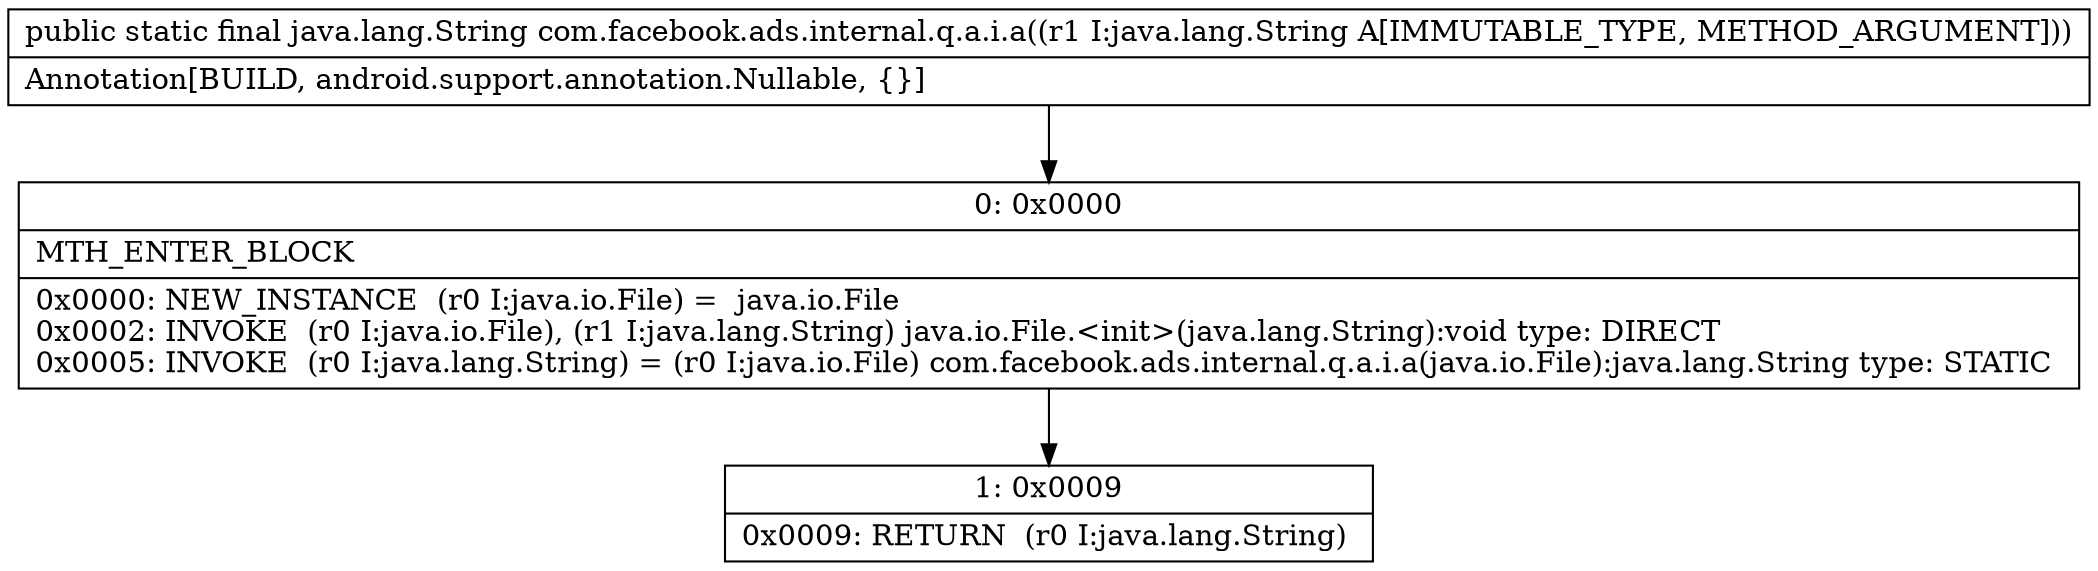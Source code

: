 digraph "CFG forcom.facebook.ads.internal.q.a.i.a(Ljava\/lang\/String;)Ljava\/lang\/String;" {
Node_0 [shape=record,label="{0\:\ 0x0000|MTH_ENTER_BLOCK\l|0x0000: NEW_INSTANCE  (r0 I:java.io.File) =  java.io.File \l0x0002: INVOKE  (r0 I:java.io.File), (r1 I:java.lang.String) java.io.File.\<init\>(java.lang.String):void type: DIRECT \l0x0005: INVOKE  (r0 I:java.lang.String) = (r0 I:java.io.File) com.facebook.ads.internal.q.a.i.a(java.io.File):java.lang.String type: STATIC \l}"];
Node_1 [shape=record,label="{1\:\ 0x0009|0x0009: RETURN  (r0 I:java.lang.String) \l}"];
MethodNode[shape=record,label="{public static final java.lang.String com.facebook.ads.internal.q.a.i.a((r1 I:java.lang.String A[IMMUTABLE_TYPE, METHOD_ARGUMENT]))  | Annotation[BUILD, android.support.annotation.Nullable, \{\}]\l}"];
MethodNode -> Node_0;
Node_0 -> Node_1;
}

